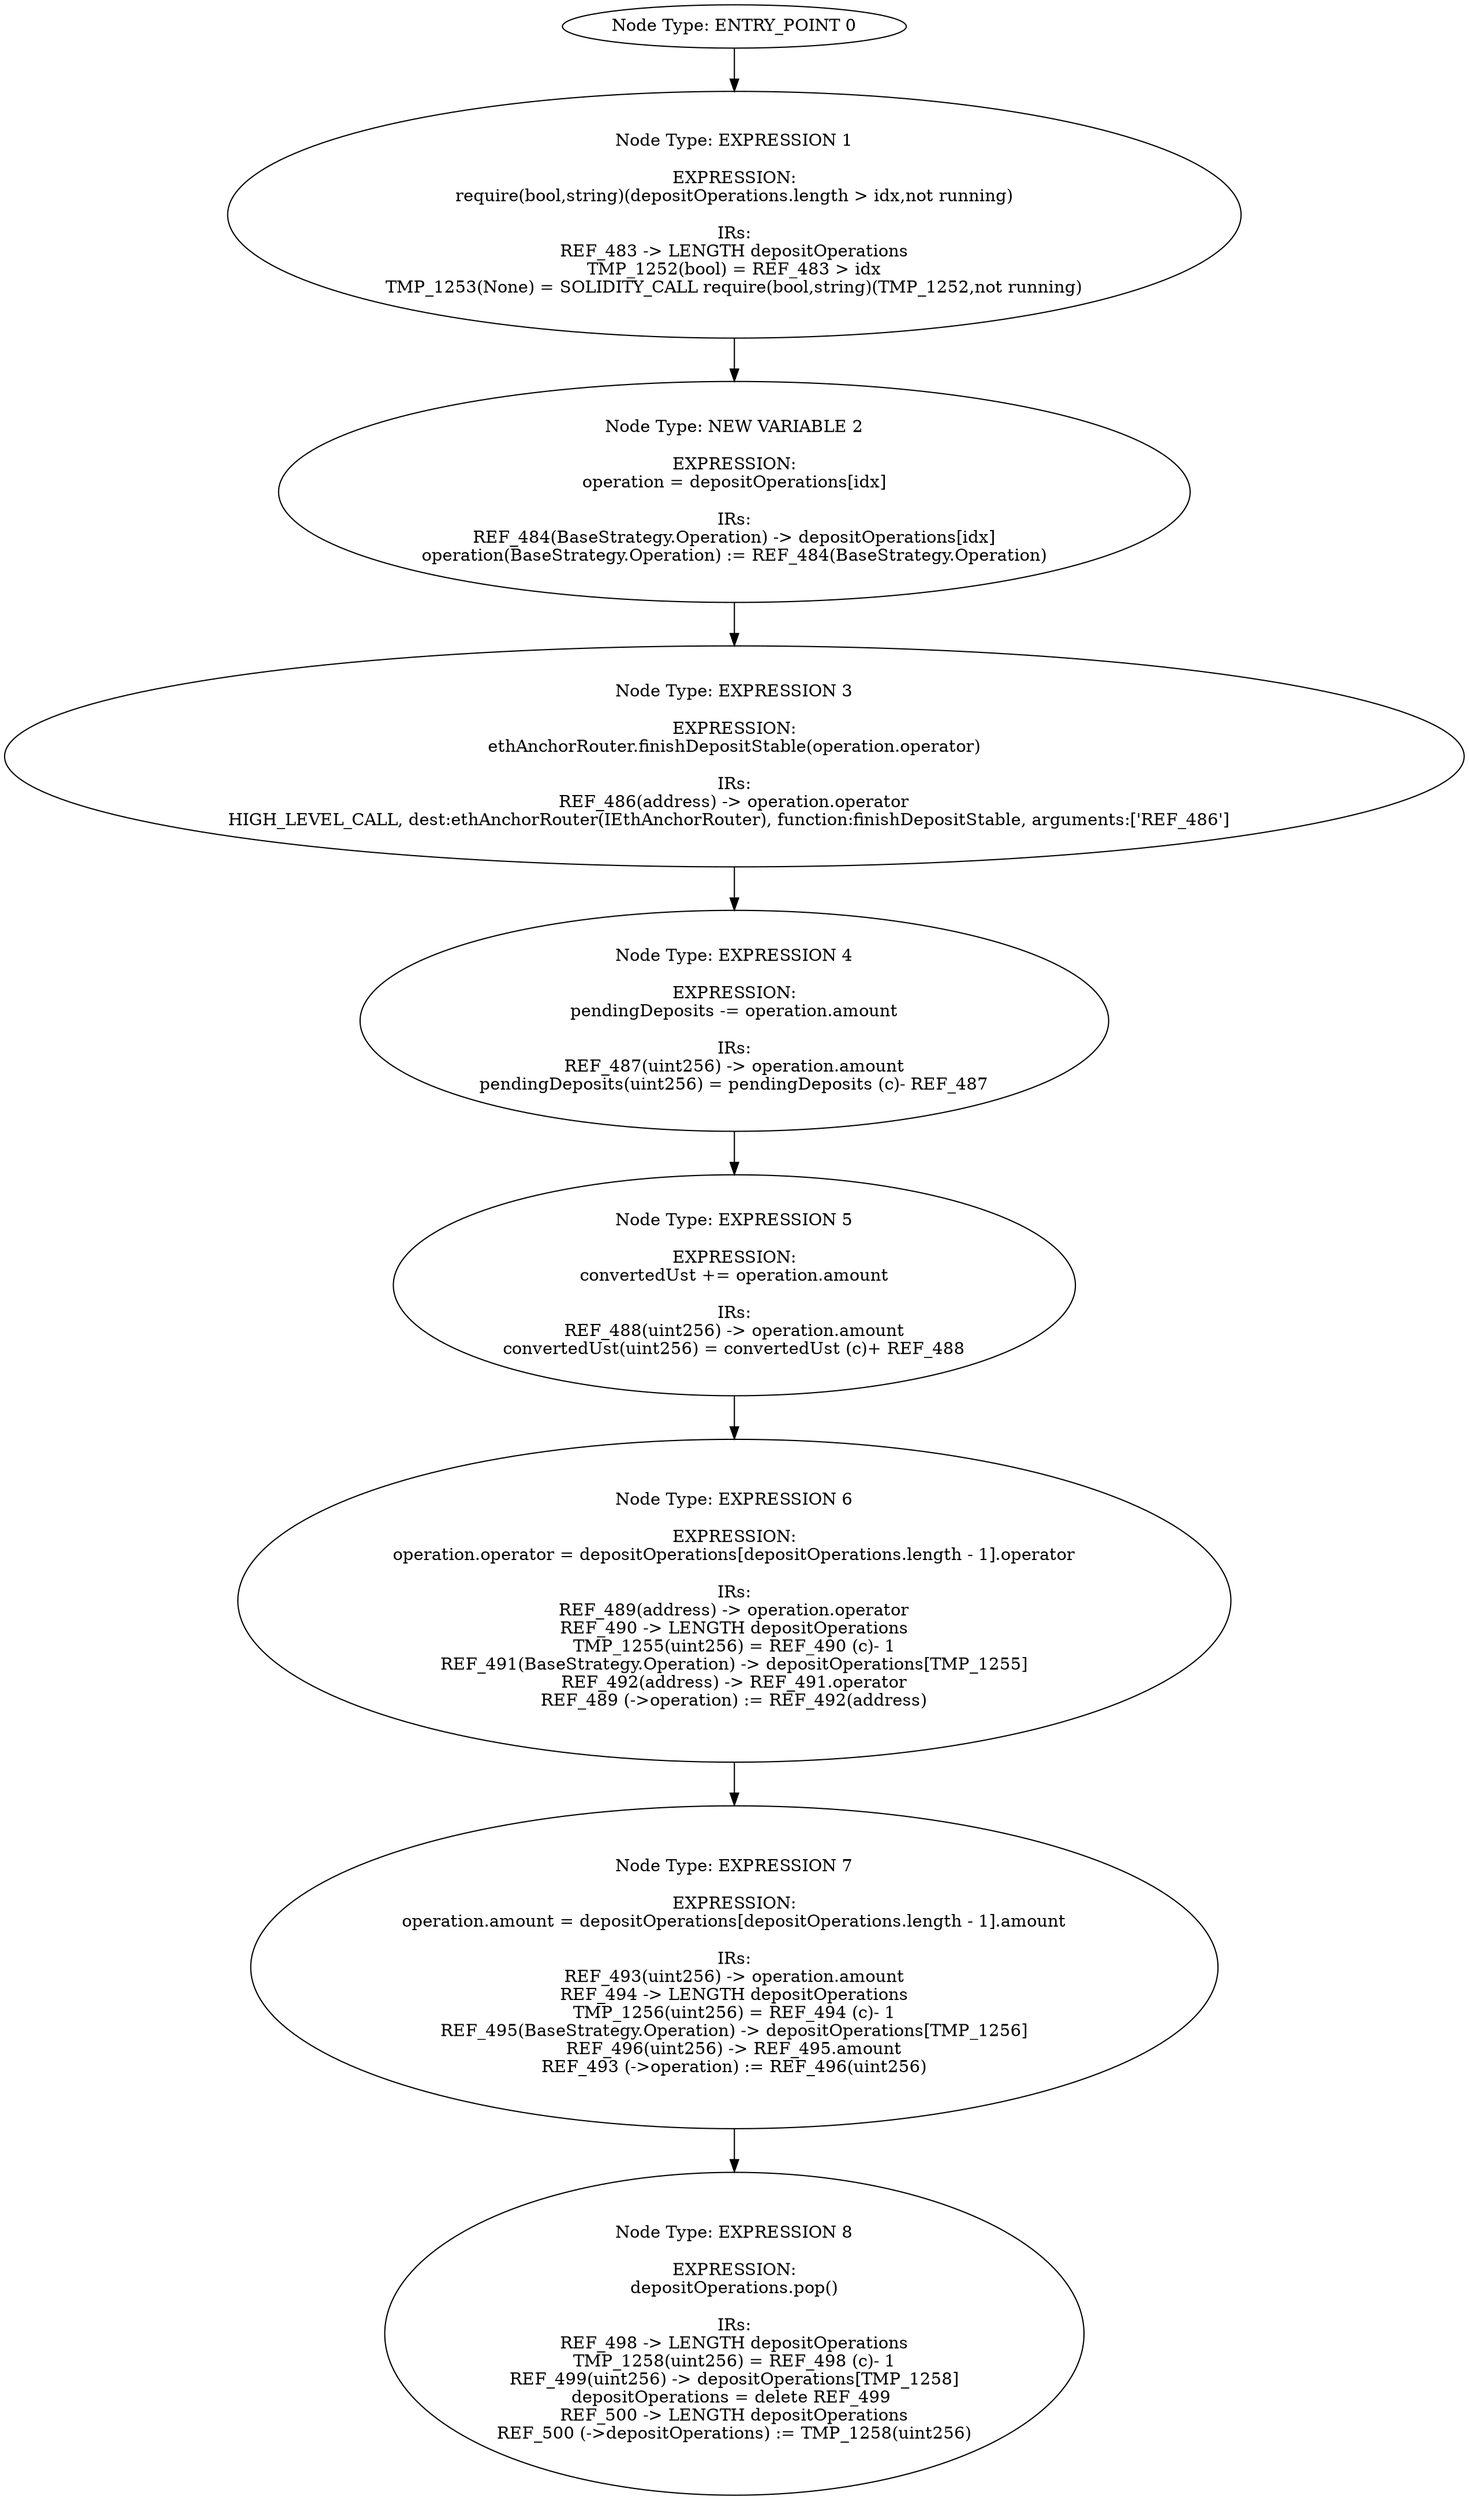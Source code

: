 digraph{
0[label="Node Type: ENTRY_POINT 0
"];
0->1;
1[label="Node Type: EXPRESSION 1

EXPRESSION:
require(bool,string)(depositOperations.length > idx,not running)

IRs:
REF_483 -> LENGTH depositOperations
TMP_1252(bool) = REF_483 > idx
TMP_1253(None) = SOLIDITY_CALL require(bool,string)(TMP_1252,not running)"];
1->2;
2[label="Node Type: NEW VARIABLE 2

EXPRESSION:
operation = depositOperations[idx]

IRs:
REF_484(BaseStrategy.Operation) -> depositOperations[idx]
operation(BaseStrategy.Operation) := REF_484(BaseStrategy.Operation)"];
2->3;
3[label="Node Type: EXPRESSION 3

EXPRESSION:
ethAnchorRouter.finishDepositStable(operation.operator)

IRs:
REF_486(address) -> operation.operator
HIGH_LEVEL_CALL, dest:ethAnchorRouter(IEthAnchorRouter), function:finishDepositStable, arguments:['REF_486']  "];
3->4;
4[label="Node Type: EXPRESSION 4

EXPRESSION:
pendingDeposits -= operation.amount

IRs:
REF_487(uint256) -> operation.amount
pendingDeposits(uint256) = pendingDeposits (c)- REF_487"];
4->5;
5[label="Node Type: EXPRESSION 5

EXPRESSION:
convertedUst += operation.amount

IRs:
REF_488(uint256) -> operation.amount
convertedUst(uint256) = convertedUst (c)+ REF_488"];
5->6;
6[label="Node Type: EXPRESSION 6

EXPRESSION:
operation.operator = depositOperations[depositOperations.length - 1].operator

IRs:
REF_489(address) -> operation.operator
REF_490 -> LENGTH depositOperations
TMP_1255(uint256) = REF_490 (c)- 1
REF_491(BaseStrategy.Operation) -> depositOperations[TMP_1255]
REF_492(address) -> REF_491.operator
REF_489 (->operation) := REF_492(address)"];
6->7;
7[label="Node Type: EXPRESSION 7

EXPRESSION:
operation.amount = depositOperations[depositOperations.length - 1].amount

IRs:
REF_493(uint256) -> operation.amount
REF_494 -> LENGTH depositOperations
TMP_1256(uint256) = REF_494 (c)- 1
REF_495(BaseStrategy.Operation) -> depositOperations[TMP_1256]
REF_496(uint256) -> REF_495.amount
REF_493 (->operation) := REF_496(uint256)"];
7->8;
8[label="Node Type: EXPRESSION 8

EXPRESSION:
depositOperations.pop()

IRs:
REF_498 -> LENGTH depositOperations
TMP_1258(uint256) = REF_498 (c)- 1
REF_499(uint256) -> depositOperations[TMP_1258]
depositOperations = delete REF_499 
REF_500 -> LENGTH depositOperations
REF_500 (->depositOperations) := TMP_1258(uint256)"];
}

